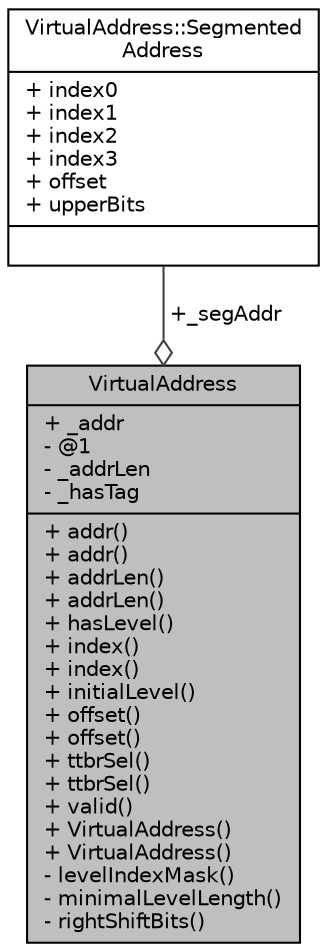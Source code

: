 digraph "VirtualAddress"
{
  edge [fontname="Helvetica",fontsize="10",labelfontname="Helvetica",labelfontsize="10"];
  node [fontname="Helvetica",fontsize="10",shape=record];
  Node977 [label="{VirtualAddress\n|+ _addr\l- @1\l- _addrLen\l- _hasTag\l|+ addr()\l+ addr()\l+ addrLen()\l+ addrLen()\l+ hasLevel()\l+ index()\l+ index()\l+ initialLevel()\l+ offset()\l+ offset()\l+ ttbrSel()\l+ ttbrSel()\l+ valid()\l+ VirtualAddress()\l+ VirtualAddress()\l- levelIndexMask()\l- minimalLevelLength()\l- rightShiftBits()\l}",height=0.2,width=0.4,color="black", fillcolor="grey75", style="filled", fontcolor="black"];
  Node978 -> Node977 [color="grey25",fontsize="10",style="solid",label=" +_segAddr" ,arrowhead="odiamond",fontname="Helvetica"];
  Node978 [label="{VirtualAddress::Segmented\lAddress\n|+ index0\l+ index1\l+ index2\l+ index3\l+ offset\l+ upperBits\l|}",height=0.2,width=0.4,color="black", fillcolor="white", style="filled",URL="$d8/d82/struct_virtual_address_1_1_segmented_address.html"];
}
